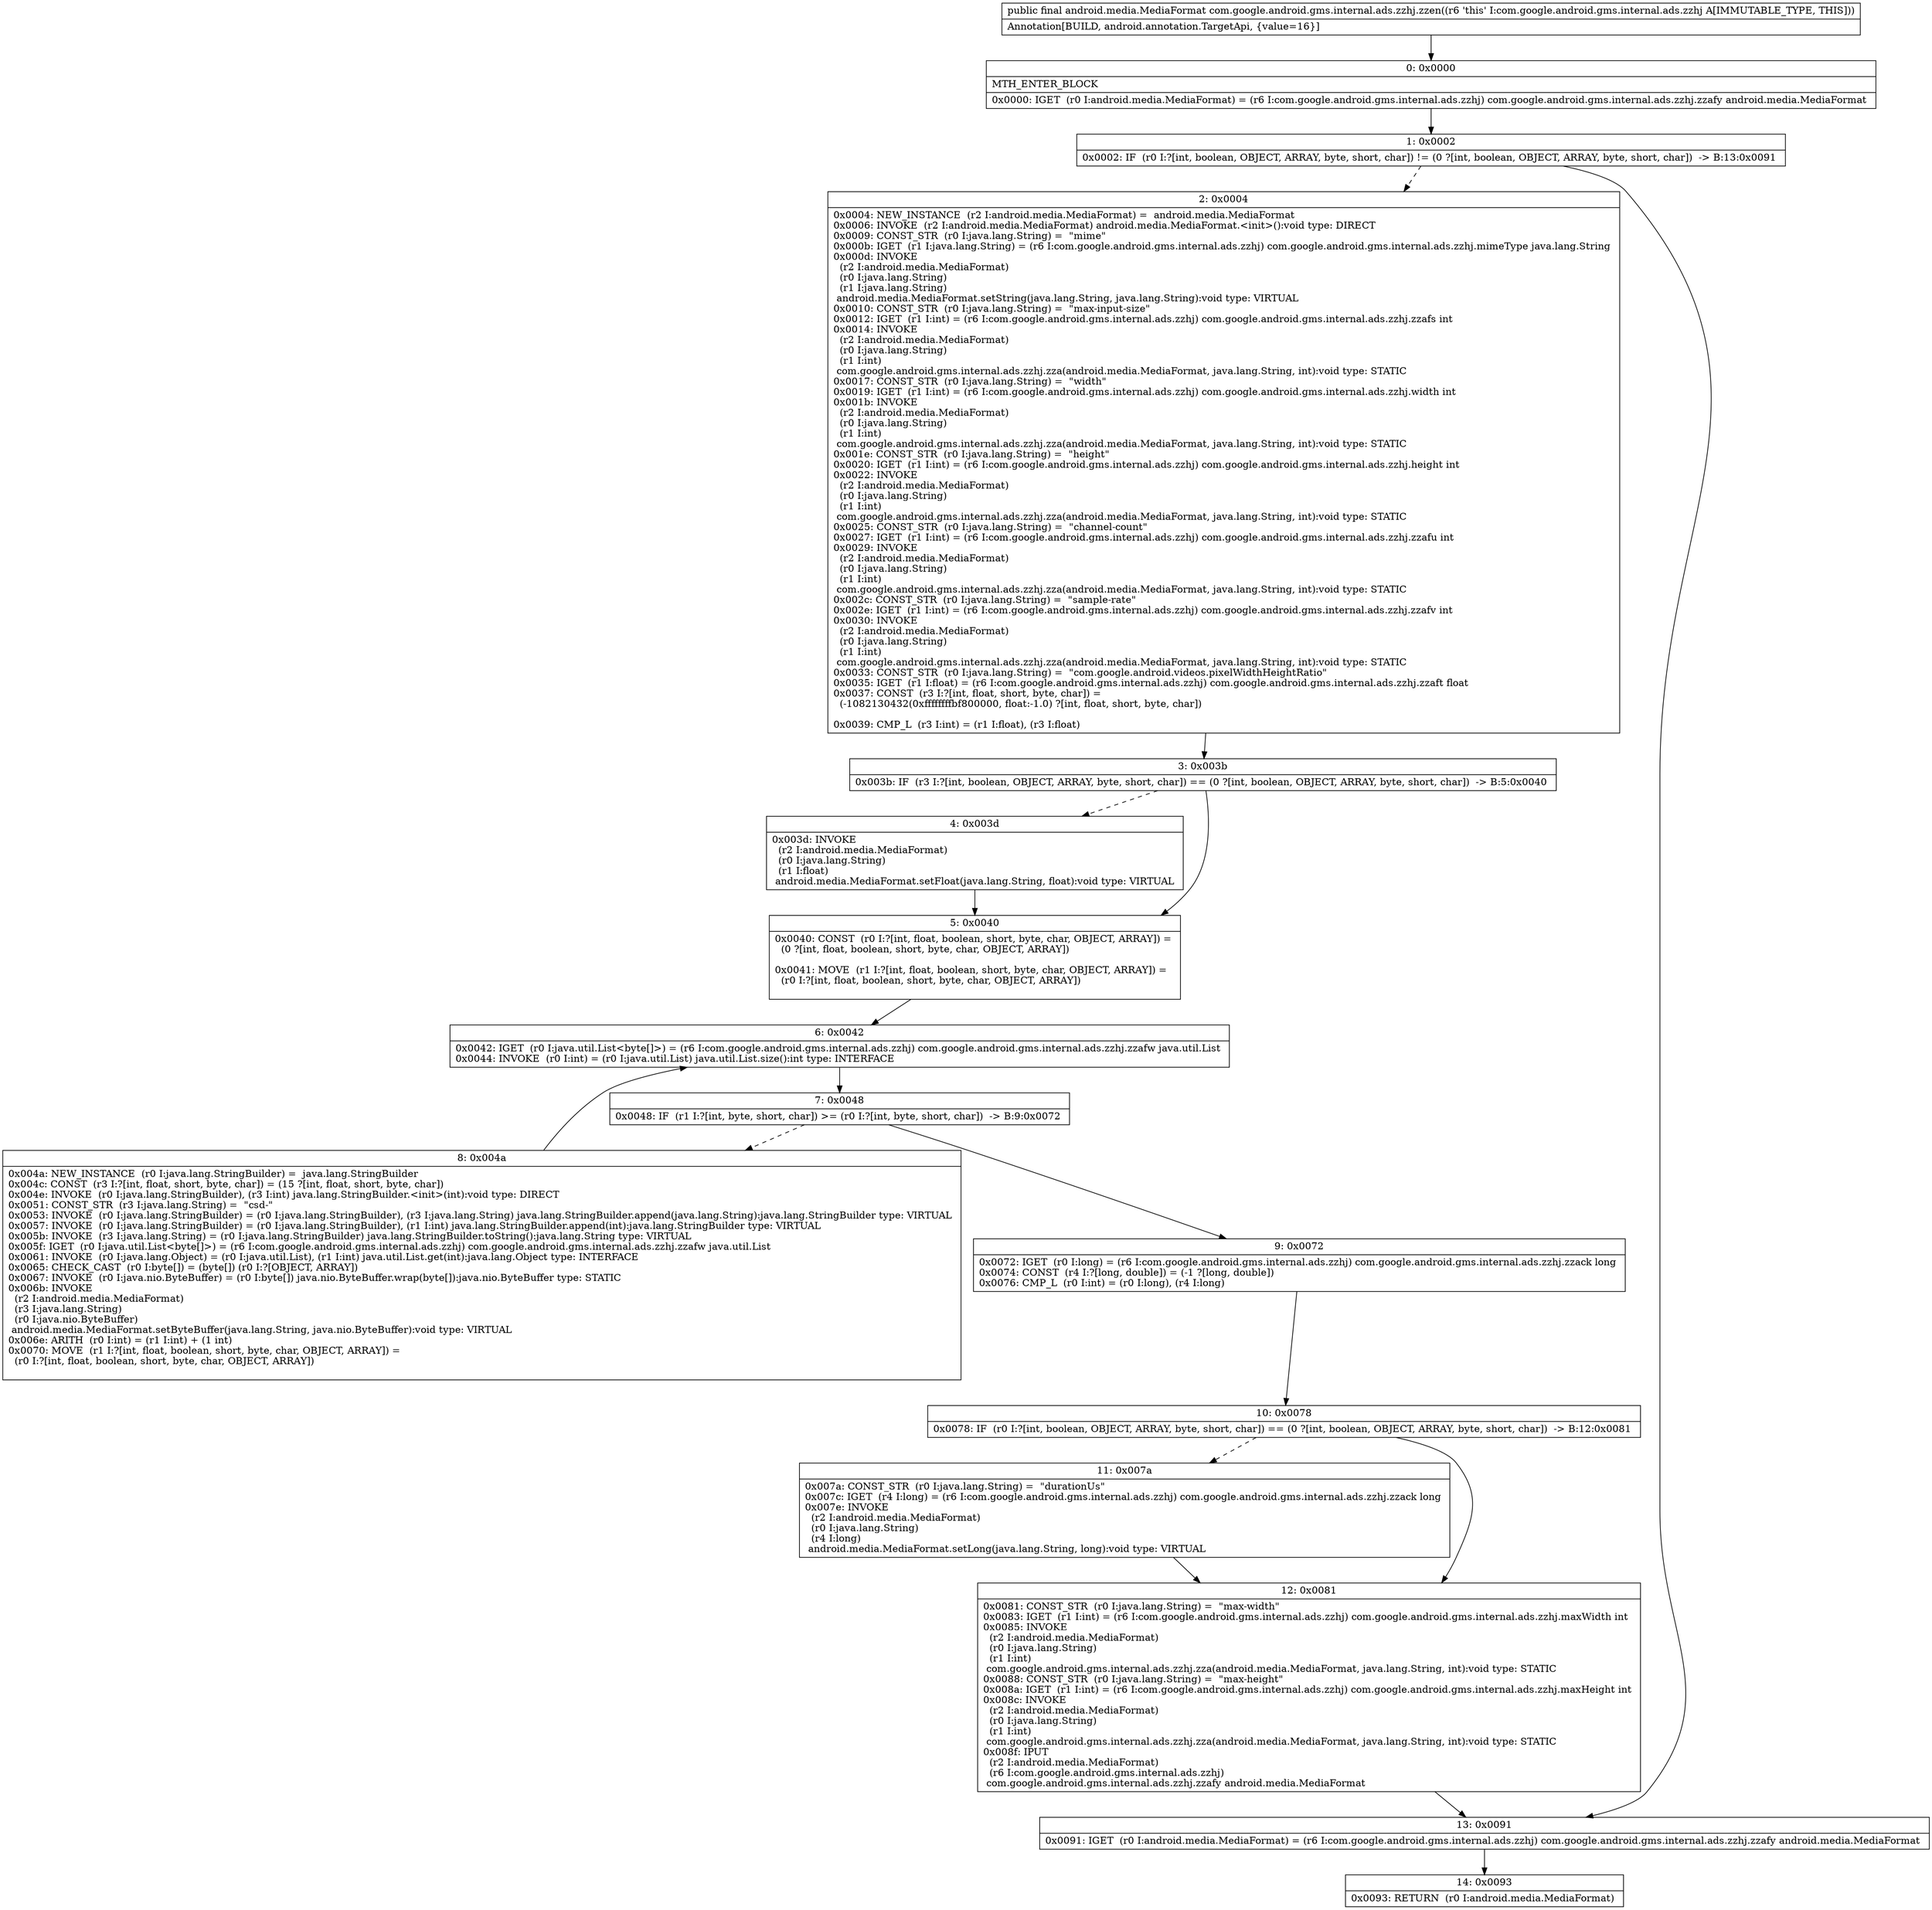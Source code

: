 digraph "CFG forcom.google.android.gms.internal.ads.zzhj.zzen()Landroid\/media\/MediaFormat;" {
Node_0 [shape=record,label="{0\:\ 0x0000|MTH_ENTER_BLOCK\l|0x0000: IGET  (r0 I:android.media.MediaFormat) = (r6 I:com.google.android.gms.internal.ads.zzhj) com.google.android.gms.internal.ads.zzhj.zzafy android.media.MediaFormat \l}"];
Node_1 [shape=record,label="{1\:\ 0x0002|0x0002: IF  (r0 I:?[int, boolean, OBJECT, ARRAY, byte, short, char]) != (0 ?[int, boolean, OBJECT, ARRAY, byte, short, char])  \-\> B:13:0x0091 \l}"];
Node_2 [shape=record,label="{2\:\ 0x0004|0x0004: NEW_INSTANCE  (r2 I:android.media.MediaFormat) =  android.media.MediaFormat \l0x0006: INVOKE  (r2 I:android.media.MediaFormat) android.media.MediaFormat.\<init\>():void type: DIRECT \l0x0009: CONST_STR  (r0 I:java.lang.String) =  \"mime\" \l0x000b: IGET  (r1 I:java.lang.String) = (r6 I:com.google.android.gms.internal.ads.zzhj) com.google.android.gms.internal.ads.zzhj.mimeType java.lang.String \l0x000d: INVOKE  \l  (r2 I:android.media.MediaFormat)\l  (r0 I:java.lang.String)\l  (r1 I:java.lang.String)\l android.media.MediaFormat.setString(java.lang.String, java.lang.String):void type: VIRTUAL \l0x0010: CONST_STR  (r0 I:java.lang.String) =  \"max\-input\-size\" \l0x0012: IGET  (r1 I:int) = (r6 I:com.google.android.gms.internal.ads.zzhj) com.google.android.gms.internal.ads.zzhj.zzafs int \l0x0014: INVOKE  \l  (r2 I:android.media.MediaFormat)\l  (r0 I:java.lang.String)\l  (r1 I:int)\l com.google.android.gms.internal.ads.zzhj.zza(android.media.MediaFormat, java.lang.String, int):void type: STATIC \l0x0017: CONST_STR  (r0 I:java.lang.String) =  \"width\" \l0x0019: IGET  (r1 I:int) = (r6 I:com.google.android.gms.internal.ads.zzhj) com.google.android.gms.internal.ads.zzhj.width int \l0x001b: INVOKE  \l  (r2 I:android.media.MediaFormat)\l  (r0 I:java.lang.String)\l  (r1 I:int)\l com.google.android.gms.internal.ads.zzhj.zza(android.media.MediaFormat, java.lang.String, int):void type: STATIC \l0x001e: CONST_STR  (r0 I:java.lang.String) =  \"height\" \l0x0020: IGET  (r1 I:int) = (r6 I:com.google.android.gms.internal.ads.zzhj) com.google.android.gms.internal.ads.zzhj.height int \l0x0022: INVOKE  \l  (r2 I:android.media.MediaFormat)\l  (r0 I:java.lang.String)\l  (r1 I:int)\l com.google.android.gms.internal.ads.zzhj.zza(android.media.MediaFormat, java.lang.String, int):void type: STATIC \l0x0025: CONST_STR  (r0 I:java.lang.String) =  \"channel\-count\" \l0x0027: IGET  (r1 I:int) = (r6 I:com.google.android.gms.internal.ads.zzhj) com.google.android.gms.internal.ads.zzhj.zzafu int \l0x0029: INVOKE  \l  (r2 I:android.media.MediaFormat)\l  (r0 I:java.lang.String)\l  (r1 I:int)\l com.google.android.gms.internal.ads.zzhj.zza(android.media.MediaFormat, java.lang.String, int):void type: STATIC \l0x002c: CONST_STR  (r0 I:java.lang.String) =  \"sample\-rate\" \l0x002e: IGET  (r1 I:int) = (r6 I:com.google.android.gms.internal.ads.zzhj) com.google.android.gms.internal.ads.zzhj.zzafv int \l0x0030: INVOKE  \l  (r2 I:android.media.MediaFormat)\l  (r0 I:java.lang.String)\l  (r1 I:int)\l com.google.android.gms.internal.ads.zzhj.zza(android.media.MediaFormat, java.lang.String, int):void type: STATIC \l0x0033: CONST_STR  (r0 I:java.lang.String) =  \"com.google.android.videos.pixelWidthHeightRatio\" \l0x0035: IGET  (r1 I:float) = (r6 I:com.google.android.gms.internal.ads.zzhj) com.google.android.gms.internal.ads.zzhj.zzaft float \l0x0037: CONST  (r3 I:?[int, float, short, byte, char]) = \l  (\-1082130432(0xffffffffbf800000, float:\-1.0) ?[int, float, short, byte, char])\l \l0x0039: CMP_L  (r3 I:int) = (r1 I:float), (r3 I:float) \l}"];
Node_3 [shape=record,label="{3\:\ 0x003b|0x003b: IF  (r3 I:?[int, boolean, OBJECT, ARRAY, byte, short, char]) == (0 ?[int, boolean, OBJECT, ARRAY, byte, short, char])  \-\> B:5:0x0040 \l}"];
Node_4 [shape=record,label="{4\:\ 0x003d|0x003d: INVOKE  \l  (r2 I:android.media.MediaFormat)\l  (r0 I:java.lang.String)\l  (r1 I:float)\l android.media.MediaFormat.setFloat(java.lang.String, float):void type: VIRTUAL \l}"];
Node_5 [shape=record,label="{5\:\ 0x0040|0x0040: CONST  (r0 I:?[int, float, boolean, short, byte, char, OBJECT, ARRAY]) = \l  (0 ?[int, float, boolean, short, byte, char, OBJECT, ARRAY])\l \l0x0041: MOVE  (r1 I:?[int, float, boolean, short, byte, char, OBJECT, ARRAY]) = \l  (r0 I:?[int, float, boolean, short, byte, char, OBJECT, ARRAY])\l \l}"];
Node_6 [shape=record,label="{6\:\ 0x0042|0x0042: IGET  (r0 I:java.util.List\<byte[]\>) = (r6 I:com.google.android.gms.internal.ads.zzhj) com.google.android.gms.internal.ads.zzhj.zzafw java.util.List \l0x0044: INVOKE  (r0 I:int) = (r0 I:java.util.List) java.util.List.size():int type: INTERFACE \l}"];
Node_7 [shape=record,label="{7\:\ 0x0048|0x0048: IF  (r1 I:?[int, byte, short, char]) \>= (r0 I:?[int, byte, short, char])  \-\> B:9:0x0072 \l}"];
Node_8 [shape=record,label="{8\:\ 0x004a|0x004a: NEW_INSTANCE  (r0 I:java.lang.StringBuilder) =  java.lang.StringBuilder \l0x004c: CONST  (r3 I:?[int, float, short, byte, char]) = (15 ?[int, float, short, byte, char]) \l0x004e: INVOKE  (r0 I:java.lang.StringBuilder), (r3 I:int) java.lang.StringBuilder.\<init\>(int):void type: DIRECT \l0x0051: CONST_STR  (r3 I:java.lang.String) =  \"csd\-\" \l0x0053: INVOKE  (r0 I:java.lang.StringBuilder) = (r0 I:java.lang.StringBuilder), (r3 I:java.lang.String) java.lang.StringBuilder.append(java.lang.String):java.lang.StringBuilder type: VIRTUAL \l0x0057: INVOKE  (r0 I:java.lang.StringBuilder) = (r0 I:java.lang.StringBuilder), (r1 I:int) java.lang.StringBuilder.append(int):java.lang.StringBuilder type: VIRTUAL \l0x005b: INVOKE  (r3 I:java.lang.String) = (r0 I:java.lang.StringBuilder) java.lang.StringBuilder.toString():java.lang.String type: VIRTUAL \l0x005f: IGET  (r0 I:java.util.List\<byte[]\>) = (r6 I:com.google.android.gms.internal.ads.zzhj) com.google.android.gms.internal.ads.zzhj.zzafw java.util.List \l0x0061: INVOKE  (r0 I:java.lang.Object) = (r0 I:java.util.List), (r1 I:int) java.util.List.get(int):java.lang.Object type: INTERFACE \l0x0065: CHECK_CAST  (r0 I:byte[]) = (byte[]) (r0 I:?[OBJECT, ARRAY]) \l0x0067: INVOKE  (r0 I:java.nio.ByteBuffer) = (r0 I:byte[]) java.nio.ByteBuffer.wrap(byte[]):java.nio.ByteBuffer type: STATIC \l0x006b: INVOKE  \l  (r2 I:android.media.MediaFormat)\l  (r3 I:java.lang.String)\l  (r0 I:java.nio.ByteBuffer)\l android.media.MediaFormat.setByteBuffer(java.lang.String, java.nio.ByteBuffer):void type: VIRTUAL \l0x006e: ARITH  (r0 I:int) = (r1 I:int) + (1 int) \l0x0070: MOVE  (r1 I:?[int, float, boolean, short, byte, char, OBJECT, ARRAY]) = \l  (r0 I:?[int, float, boolean, short, byte, char, OBJECT, ARRAY])\l \l}"];
Node_9 [shape=record,label="{9\:\ 0x0072|0x0072: IGET  (r0 I:long) = (r6 I:com.google.android.gms.internal.ads.zzhj) com.google.android.gms.internal.ads.zzhj.zzack long \l0x0074: CONST  (r4 I:?[long, double]) = (\-1 ?[long, double]) \l0x0076: CMP_L  (r0 I:int) = (r0 I:long), (r4 I:long) \l}"];
Node_10 [shape=record,label="{10\:\ 0x0078|0x0078: IF  (r0 I:?[int, boolean, OBJECT, ARRAY, byte, short, char]) == (0 ?[int, boolean, OBJECT, ARRAY, byte, short, char])  \-\> B:12:0x0081 \l}"];
Node_11 [shape=record,label="{11\:\ 0x007a|0x007a: CONST_STR  (r0 I:java.lang.String) =  \"durationUs\" \l0x007c: IGET  (r4 I:long) = (r6 I:com.google.android.gms.internal.ads.zzhj) com.google.android.gms.internal.ads.zzhj.zzack long \l0x007e: INVOKE  \l  (r2 I:android.media.MediaFormat)\l  (r0 I:java.lang.String)\l  (r4 I:long)\l android.media.MediaFormat.setLong(java.lang.String, long):void type: VIRTUAL \l}"];
Node_12 [shape=record,label="{12\:\ 0x0081|0x0081: CONST_STR  (r0 I:java.lang.String) =  \"max\-width\" \l0x0083: IGET  (r1 I:int) = (r6 I:com.google.android.gms.internal.ads.zzhj) com.google.android.gms.internal.ads.zzhj.maxWidth int \l0x0085: INVOKE  \l  (r2 I:android.media.MediaFormat)\l  (r0 I:java.lang.String)\l  (r1 I:int)\l com.google.android.gms.internal.ads.zzhj.zza(android.media.MediaFormat, java.lang.String, int):void type: STATIC \l0x0088: CONST_STR  (r0 I:java.lang.String) =  \"max\-height\" \l0x008a: IGET  (r1 I:int) = (r6 I:com.google.android.gms.internal.ads.zzhj) com.google.android.gms.internal.ads.zzhj.maxHeight int \l0x008c: INVOKE  \l  (r2 I:android.media.MediaFormat)\l  (r0 I:java.lang.String)\l  (r1 I:int)\l com.google.android.gms.internal.ads.zzhj.zza(android.media.MediaFormat, java.lang.String, int):void type: STATIC \l0x008f: IPUT  \l  (r2 I:android.media.MediaFormat)\l  (r6 I:com.google.android.gms.internal.ads.zzhj)\l com.google.android.gms.internal.ads.zzhj.zzafy android.media.MediaFormat \l}"];
Node_13 [shape=record,label="{13\:\ 0x0091|0x0091: IGET  (r0 I:android.media.MediaFormat) = (r6 I:com.google.android.gms.internal.ads.zzhj) com.google.android.gms.internal.ads.zzhj.zzafy android.media.MediaFormat \l}"];
Node_14 [shape=record,label="{14\:\ 0x0093|0x0093: RETURN  (r0 I:android.media.MediaFormat) \l}"];
MethodNode[shape=record,label="{public final android.media.MediaFormat com.google.android.gms.internal.ads.zzhj.zzen((r6 'this' I:com.google.android.gms.internal.ads.zzhj A[IMMUTABLE_TYPE, THIS]))  | Annotation[BUILD, android.annotation.TargetApi, \{value=16\}]\l}"];
MethodNode -> Node_0;
Node_0 -> Node_1;
Node_1 -> Node_2[style=dashed];
Node_1 -> Node_13;
Node_2 -> Node_3;
Node_3 -> Node_4[style=dashed];
Node_3 -> Node_5;
Node_4 -> Node_5;
Node_5 -> Node_6;
Node_6 -> Node_7;
Node_7 -> Node_8[style=dashed];
Node_7 -> Node_9;
Node_8 -> Node_6;
Node_9 -> Node_10;
Node_10 -> Node_11[style=dashed];
Node_10 -> Node_12;
Node_11 -> Node_12;
Node_12 -> Node_13;
Node_13 -> Node_14;
}

